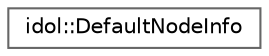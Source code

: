 digraph "Graphical Class Hierarchy"
{
 // LATEX_PDF_SIZE
  bgcolor="transparent";
  edge [fontname=Helvetica,fontsize=10,labelfontname=Helvetica,labelfontsize=10];
  node [fontname=Helvetica,fontsize=10,shape=box,height=0.2,width=0.4];
  rankdir="LR";
  Node0 [id="Node000000",label="idol::DefaultNodeInfo",height=0.2,width=0.4,color="grey40", fillcolor="white", style="filled",URL="$classidol_1_1DefaultNodeInfo.html",tooltip=" "];
}
